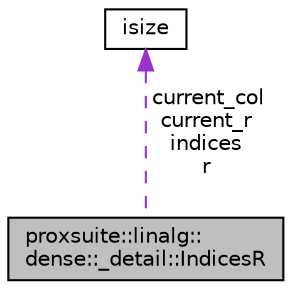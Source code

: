 digraph "proxsuite::linalg::dense::_detail::IndicesR"
{
 // LATEX_PDF_SIZE
  bgcolor="transparent";
  edge [fontname="Helvetica",fontsize="10",labelfontname="Helvetica",labelfontsize="10"];
  node [fontname="Helvetica",fontsize="10",shape=record];
  Node1 [label="proxsuite::linalg::\ldense::_detail::IndicesR",height=0.2,width=0.4,color="black", fillcolor="grey75", style="filled", fontcolor="black",tooltip=" "];
  Node2 -> Node1 [dir="back",color="darkorchid3",fontsize="10",style="dashed",label=" current_col\ncurrent_r\nindices\nr" ,fontname="Helvetica"];
  Node2 [label="isize",height=0.2,width=0.4,color="black",tooltip=" "];
}
